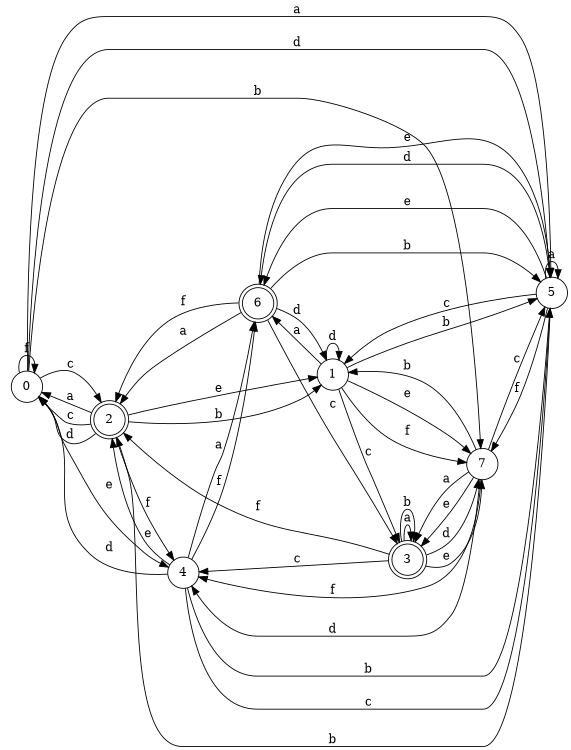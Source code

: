 digraph n7_5 {
__start0 [label="" shape="none"];

rankdir=LR;
size="8,5";

s0 [style="filled", color="black", fillcolor="white" shape="circle", label="0"];
s1 [style="filled", color="black", fillcolor="white" shape="circle", label="1"];
s2 [style="rounded,filled", color="black", fillcolor="white" shape="doublecircle", label="2"];
s3 [style="rounded,filled", color="black", fillcolor="white" shape="doublecircle", label="3"];
s4 [style="filled", color="black", fillcolor="white" shape="circle", label="4"];
s5 [style="filled", color="black", fillcolor="white" shape="circle", label="5"];
s6 [style="rounded,filled", color="black", fillcolor="white" shape="doublecircle", label="6"];
s7 [style="filled", color="black", fillcolor="white" shape="circle", label="7"];
s0 -> s5 [label="a"];
s0 -> s7 [label="b"];
s0 -> s2 [label="c"];
s0 -> s5 [label="d"];
s0 -> s4 [label="e"];
s0 -> s0 [label="f"];
s1 -> s6 [label="a"];
s1 -> s5 [label="b"];
s1 -> s3 [label="c"];
s1 -> s1 [label="d"];
s1 -> s7 [label="e"];
s1 -> s7 [label="f"];
s2 -> s0 [label="a"];
s2 -> s1 [label="b"];
s2 -> s0 [label="c"];
s2 -> s0 [label="d"];
s2 -> s1 [label="e"];
s2 -> s4 [label="f"];
s3 -> s3 [label="a"];
s3 -> s3 [label="b"];
s3 -> s4 [label="c"];
s3 -> s7 [label="d"];
s3 -> s7 [label="e"];
s3 -> s2 [label="f"];
s4 -> s6 [label="a"];
s4 -> s5 [label="b"];
s4 -> s5 [label="c"];
s4 -> s0 [label="d"];
s4 -> s2 [label="e"];
s4 -> s6 [label="f"];
s5 -> s5 [label="a"];
s5 -> s2 [label="b"];
s5 -> s1 [label="c"];
s5 -> s6 [label="d"];
s5 -> s6 [label="e"];
s5 -> s7 [label="f"];
s6 -> s2 [label="a"];
s6 -> s5 [label="b"];
s6 -> s3 [label="c"];
s6 -> s1 [label="d"];
s6 -> s5 [label="e"];
s6 -> s2 [label="f"];
s7 -> s3 [label="a"];
s7 -> s1 [label="b"];
s7 -> s5 [label="c"];
s7 -> s4 [label="d"];
s7 -> s3 [label="e"];
s7 -> s4 [label="f"];

}